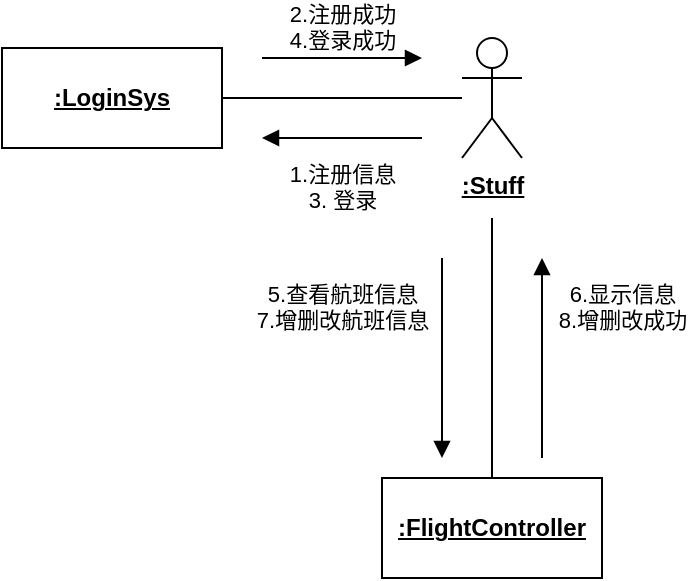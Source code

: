 <mxfile version="21.1.5" type="github">
  <diagram name="第 1 页" id="laEXY1gU0rjFjmdr_obg">
    <mxGraphModel dx="522" dy="490" grid="1" gridSize="10" guides="1" tooltips="1" connect="1" arrows="1" fold="1" page="1" pageScale="1" pageWidth="827" pageHeight="1169" math="0" shadow="0">
      <root>
        <mxCell id="0" />
        <mxCell id="1" parent="0" />
        <mxCell id="GFeclkJGBXR1VO8ldMLh-1" value="&lt;b&gt;&lt;u&gt;:Stuff&lt;/u&gt;&lt;/b&gt;" style="shape=umlActor;verticalLabelPosition=bottom;verticalAlign=top;html=1;" vertex="1" parent="1">
          <mxGeometry x="420" y="180" width="30" height="60" as="geometry" />
        </mxCell>
        <mxCell id="GFeclkJGBXR1VO8ldMLh-2" style="rounded=0;orthogonalLoop=1;jettySize=auto;html=1;exitX=1;exitY=0.5;exitDx=0;exitDy=0;endArrow=None;" edge="1" parent="1" source="GFeclkJGBXR1VO8ldMLh-3" target="GFeclkJGBXR1VO8ldMLh-1">
          <mxGeometry relative="1" as="geometry" />
        </mxCell>
        <mxCell id="GFeclkJGBXR1VO8ldMLh-3" value="&lt;b&gt;&lt;u&gt;:LoginSys&lt;/u&gt;&lt;/b&gt;" style="html=1;whiteSpace=wrap;" vertex="1" parent="1">
          <mxGeometry x="190" y="185" width="110" height="50" as="geometry" />
        </mxCell>
        <mxCell id="GFeclkJGBXR1VO8ldMLh-4" value="2.注册成功&lt;br&gt;4.登录成功" style="html=1;verticalAlign=bottom;endArrow=block;edgeStyle=elbowEdgeStyle;elbow=vertical;curved=0;rounded=0;" edge="1" parent="1">
          <mxGeometry width="80" relative="1" as="geometry">
            <mxPoint x="320" y="190" as="sourcePoint" />
            <mxPoint x="400" y="190" as="targetPoint" />
          </mxGeometry>
        </mxCell>
        <mxCell id="GFeclkJGBXR1VO8ldMLh-5" value="1.注册信息&lt;br&gt;3. 登录" style="html=1;verticalAlign=bottom;endArrow=block;edgeStyle=elbowEdgeStyle;elbow=vertical;curved=0;rounded=0;" edge="1" parent="1">
          <mxGeometry y="40" width="80" relative="1" as="geometry">
            <mxPoint x="400" y="230" as="sourcePoint" />
            <mxPoint x="320" y="230" as="targetPoint" />
            <mxPoint as="offset" />
          </mxGeometry>
        </mxCell>
        <mxCell id="GFeclkJGBXR1VO8ldMLh-6" style="edgeStyle=orthogonalEdgeStyle;rounded=0;orthogonalLoop=1;jettySize=auto;html=1;exitX=0.5;exitY=0;exitDx=0;exitDy=0;endArrow=None;" edge="1" parent="1" source="GFeclkJGBXR1VO8ldMLh-7">
          <mxGeometry relative="1" as="geometry">
            <mxPoint x="435" y="270" as="targetPoint" />
            <Array as="points">
              <mxPoint x="435" y="310" />
              <mxPoint x="435" y="310" />
            </Array>
          </mxGeometry>
        </mxCell>
        <mxCell id="GFeclkJGBXR1VO8ldMLh-7" value="&lt;b&gt;&lt;u&gt;:FlightController&lt;/u&gt;&lt;/b&gt;" style="html=1;whiteSpace=wrap;" vertex="1" parent="1">
          <mxGeometry x="380" y="400" width="110" height="50" as="geometry" />
        </mxCell>
        <mxCell id="GFeclkJGBXR1VO8ldMLh-8" value="5.查看航班信息&lt;br&gt;7.增删改航班信息" style="html=1;verticalAlign=bottom;endArrow=block;edgeStyle=elbowEdgeStyle;elbow=vertical;curved=0;rounded=0;" edge="1" parent="1">
          <mxGeometry x="-0.2" y="-50" width="80" relative="1" as="geometry">
            <mxPoint x="410" y="290" as="sourcePoint" />
            <mxPoint x="410" y="390" as="targetPoint" />
            <mxPoint as="offset" />
          </mxGeometry>
        </mxCell>
        <mxCell id="GFeclkJGBXR1VO8ldMLh-9" value="6.显示信息&lt;br&gt;8.增删改成功" style="html=1;verticalAlign=bottom;endArrow=block;edgeStyle=elbowEdgeStyle;elbow=vertical;curved=0;rounded=0;" edge="1" parent="1">
          <mxGeometry x="0.2" y="-40" width="80" relative="1" as="geometry">
            <mxPoint x="460" y="390" as="sourcePoint" />
            <mxPoint x="460" y="290" as="targetPoint" />
            <mxPoint as="offset" />
          </mxGeometry>
        </mxCell>
      </root>
    </mxGraphModel>
  </diagram>
</mxfile>

